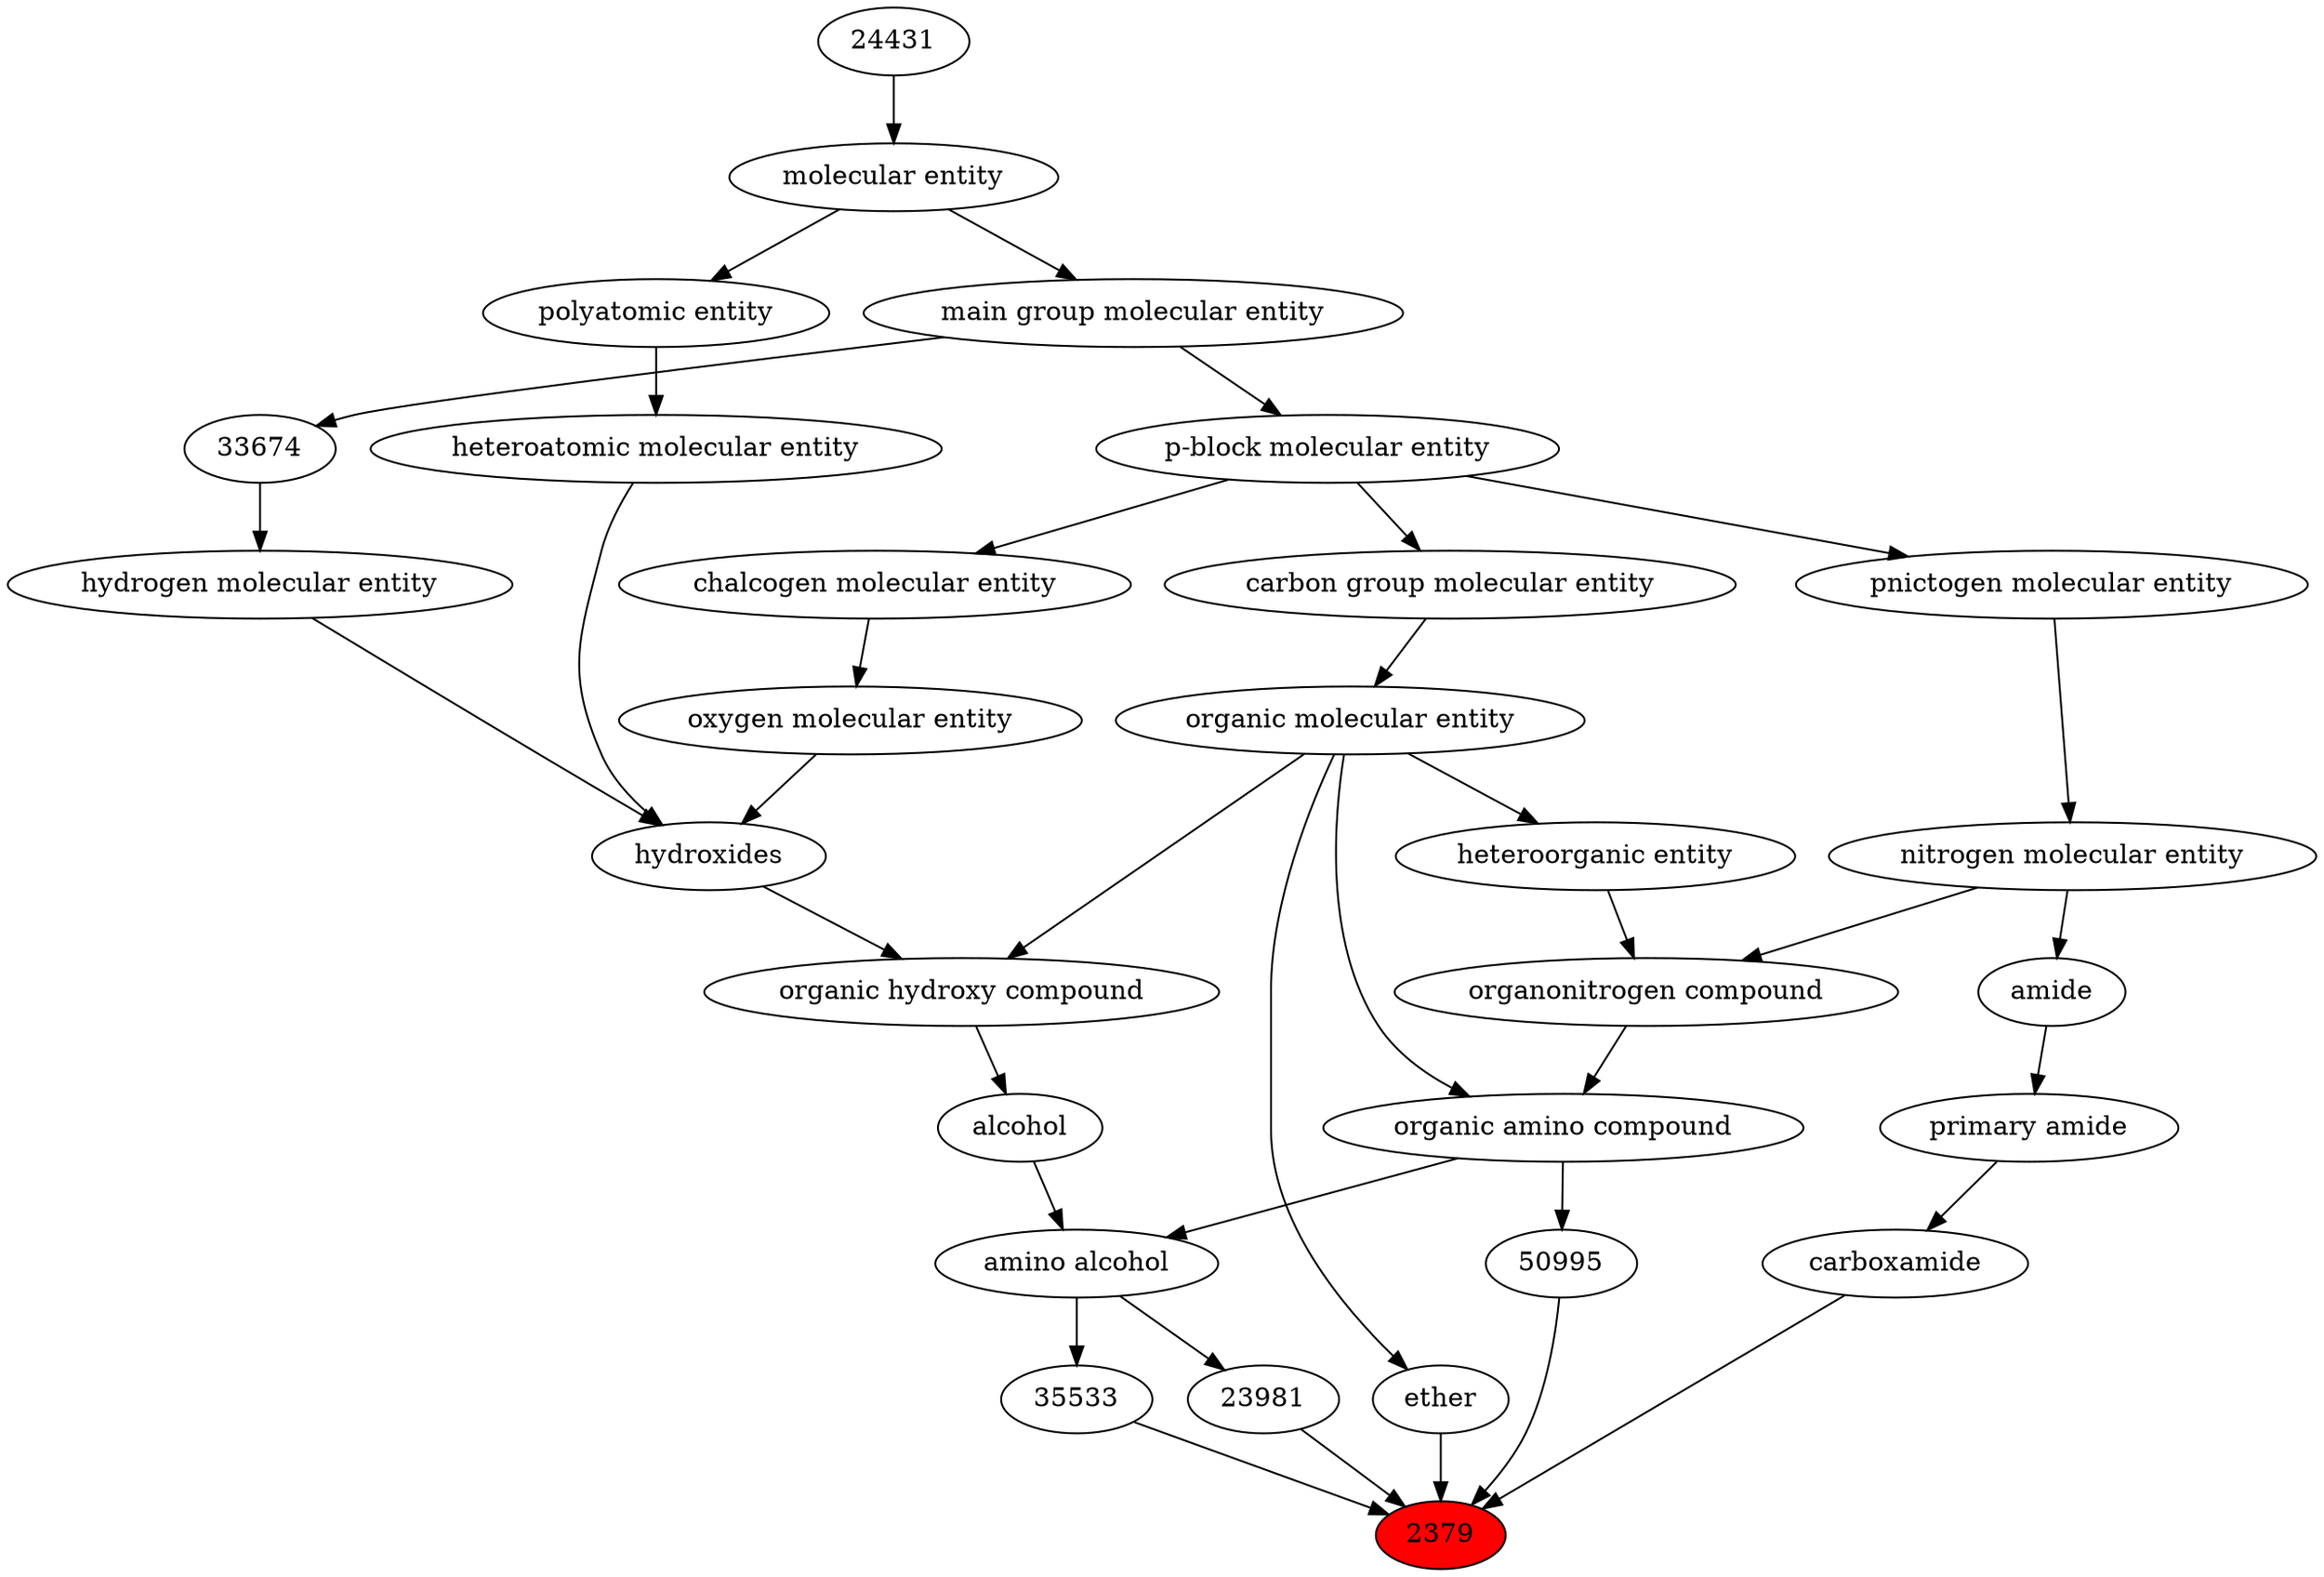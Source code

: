 digraph tree{ 
2379 [label="2379" fillcolor=red style=filled]
50995 -> 2379
37622 -> 2379
25698 -> 2379
23981 -> 2379
35533 -> 2379
50995 [label="50995"]
50047 -> 50995
37622 [label="carboxamide"]
33256 -> 37622
25698 [label="ether"]
50860 -> 25698
23981 [label="23981"]
22478 -> 23981
35533 [label="35533"]
22478 -> 35533
50047 [label="organic amino compound"]
50860 -> 50047
35352 -> 50047
33256 [label="primary amide"]
32988 -> 33256
50860 [label="organic molecular entity"]
33582 -> 50860
22478 [label="amino alcohol"]
50047 -> 22478
30879 -> 22478
35352 [label="organonitrogen compound"]
51143 -> 35352
33285 -> 35352
32988 [label="amide"]
51143 -> 32988
33582 [label="carbon group molecular entity"]
33675 -> 33582
30879 [label="alcohol"]
33822 -> 30879
51143 [label="nitrogen molecular entity"]
33302 -> 51143
33285 [label="heteroorganic entity"]
50860 -> 33285
33675 [label="p-block molecular entity"]
33579 -> 33675
33822 [label="organic hydroxy compound"]
24651 -> 33822
50860 -> 33822
33302 [label="pnictogen molecular entity"]
33675 -> 33302
33579 [label="main group molecular entity"]
23367 -> 33579
24651 [label="hydroxides"]
25806 -> 24651
33608 -> 24651
37577 -> 24651
23367 [label="molecular entity"]
24431 -> 23367
25806 [label="oxygen molecular entity"]
33304 -> 25806
33608 [label="hydrogen molecular entity"]
33674 -> 33608
37577 [label="heteroatomic molecular entity"]
36357 -> 37577
24431 [label="24431"]
33304 [label="chalcogen molecular entity"]
33675 -> 33304
33674 [label="33674"]
33579 -> 33674
36357 [label="polyatomic entity"]
23367 -> 36357
}